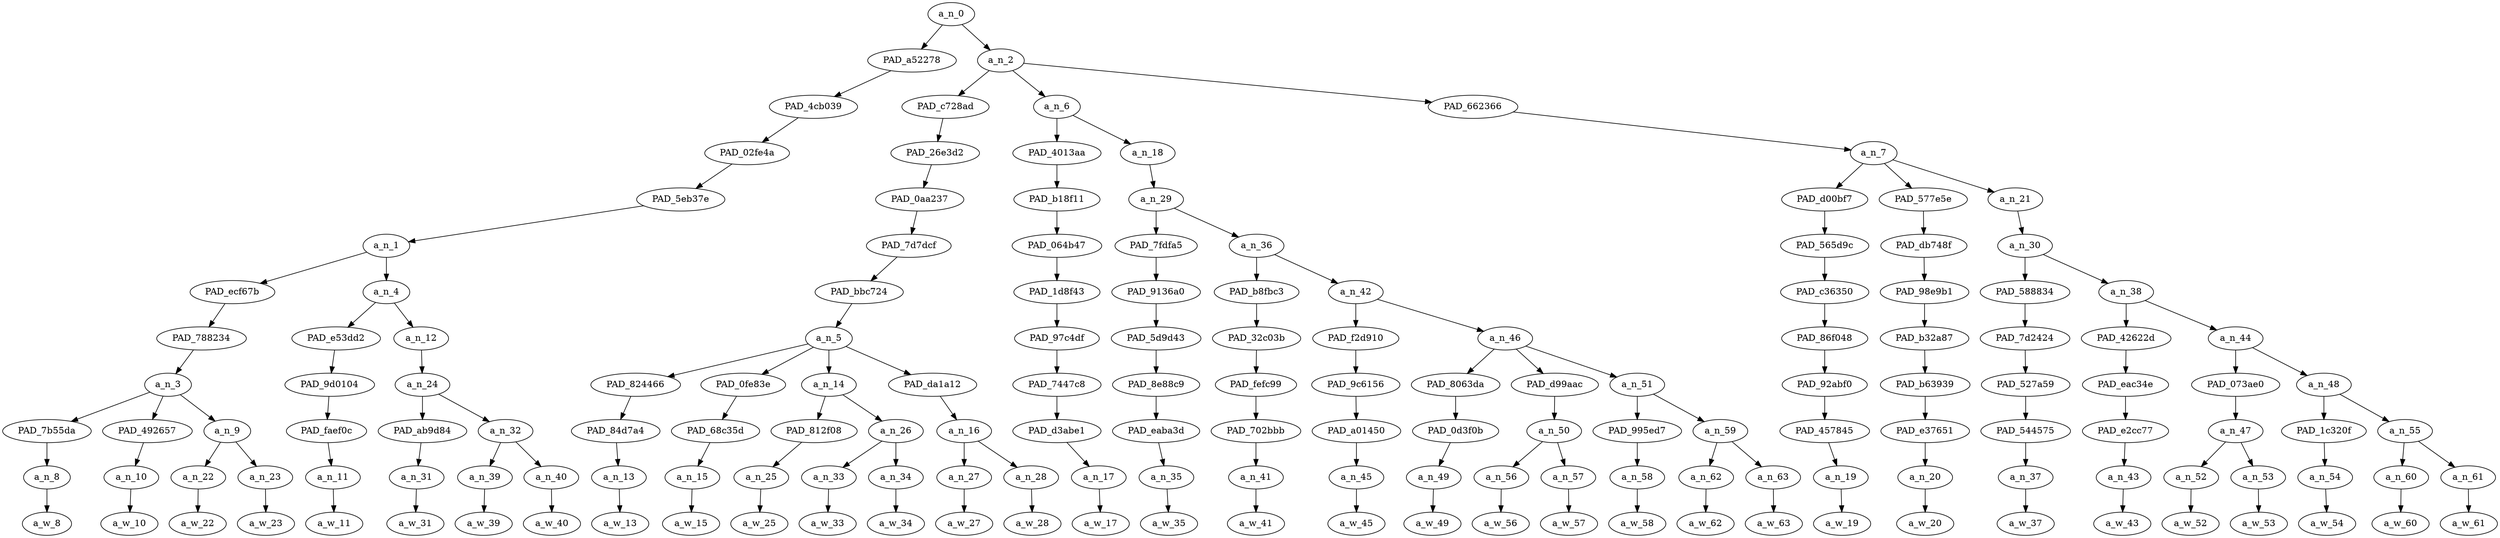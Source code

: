 strict digraph "" {
	a_n_0	[div_dir=1,
		index=0,
		level=11,
		pos="10.467881944444445,11!",
		text_span="[0, 1, 2, 3, 4, 5, 6, 7, 8, 9, 10, 11, 12, 13, 14, 15, 16, 17, 18, 19, 20, 21, 22, 23, 24, 25, 26, 27, 28, 29, 30, 31, 32, 33]",
		value=0.99999999];
	PAD_a52278	[div_dir=1,
		index=0,
		level=10,
		pos="3.1875,10!",
		text_span="[0, 1, 2, 3, 4, 5, 6, 7]",
		value=0.36515072];
	a_n_0 -> PAD_a52278;
	a_n_2	[div_dir=1,
		index=1,
		level=10,
		pos="17.74826388888889,10!",
		text_span="[8, 9, 10, 11, 12, 13, 14, 15, 16, 17, 18, 19, 20, 21, 22, 23, 24, 25, 26, 27, 28, 29, 30, 31, 32, 33]",
		value=0.63439904];
	a_n_0 -> a_n_2;
	PAD_4cb039	[div_dir=1,
		index=0,
		level=9,
		pos="3.1875,9!",
		text_span="[0, 1, 2, 3, 4, 5, 6, 7]",
		value=0.36515072];
	PAD_a52278 -> PAD_4cb039;
	PAD_02fe4a	[div_dir=1,
		index=0,
		level=8,
		pos="3.1875,8!",
		text_span="[0, 1, 2, 3, 4, 5, 6, 7]",
		value=0.36515072];
	PAD_4cb039 -> PAD_02fe4a;
	PAD_5eb37e	[div_dir=1,
		index=0,
		level=7,
		pos="3.1875,7!",
		text_span="[0, 1, 2, 3, 4, 5, 6, 7]",
		value=0.36515072];
	PAD_02fe4a -> PAD_5eb37e;
	a_n_1	[div_dir=1,
		index=0,
		level=6,
		pos="3.1875,6!",
		text_span="[0, 1, 2, 3, 4, 5, 6, 7]",
		value=0.36515072];
	PAD_5eb37e -> a_n_1;
	PAD_ecf67b	[div_dir=1,
		index=0,
		level=5,
		pos="1.5,5!",
		text_span="[0, 1, 2, 3]",
		value=0.28668984];
	a_n_1 -> PAD_ecf67b;
	a_n_4	[div_dir=1,
		index=1,
		level=5,
		pos="4.875,5!",
		text_span="[4, 5, 6, 7]",
		value=0.07793353];
	a_n_1 -> a_n_4;
	PAD_788234	[div_dir=1,
		index=0,
		level=4,
		pos="1.5,4!",
		text_span="[0, 1, 2, 3]",
		value=0.28668984];
	PAD_ecf67b -> PAD_788234;
	a_n_3	[div_dir=1,
		index=0,
		level=3,
		pos="1.5,3!",
		text_span="[0, 1, 2, 3]",
		value=0.28668984];
	PAD_788234 -> a_n_3;
	PAD_7b55da	[div_dir=1,
		index=0,
		level=2,
		pos="0.0,2!",
		text_span="[0]",
		value=0.02650469];
	a_n_3 -> PAD_7b55da;
	PAD_492657	[div_dir=1,
		index=2,
		level=2,
		pos="3.0,2!",
		text_span="[3]",
		value=0.15935766];
	a_n_3 -> PAD_492657;
	a_n_9	[div_dir=1,
		index=1,
		level=2,
		pos="1.5,2!",
		text_span="[1, 2]",
		value=0.10019208];
	a_n_3 -> a_n_9;
	a_n_8	[div_dir=1,
		index=0,
		level=1,
		pos="0.0,1!",
		text_span="[0]",
		value=0.02650469];
	PAD_7b55da -> a_n_8;
	a_w_8	[div_dir=0,
		index=0,
		level=0,
		pos="0,0!",
		text_span="[0]",
		value=the];
	a_n_8 -> a_w_8;
	a_n_10	[div_dir=1,
		index=3,
		level=1,
		pos="3.0,1!",
		text_span="[3]",
		value=0.15935766];
	PAD_492657 -> a_n_10;
	a_w_10	[div_dir=0,
		index=3,
		level=0,
		pos="3,0!",
		text_span="[3]",
		value=paki];
	a_n_10 -> a_w_10;
	a_n_22	[div_dir=1,
		index=1,
		level=1,
		pos="1.0,1!",
		text_span="[1]",
		value=0.04351229];
	a_n_9 -> a_n_22;
	a_n_23	[div_dir=1,
		index=2,
		level=1,
		pos="2.0,1!",
		text_span="[2]",
		value=0.05644027];
	a_n_9 -> a_n_23;
	a_w_22	[div_dir=0,
		index=1,
		level=0,
		pos="1,0!",
		text_span="[1]",
		value=dirty];
	a_n_22 -> a_w_22;
	a_w_23	[div_dir=0,
		index=2,
		level=0,
		pos="2,0!",
		text_span="[2]",
		value=wee];
	a_n_23 -> a_w_23;
	PAD_e53dd2	[div_dir=1,
		index=1,
		level=4,
		pos="4.0,4!",
		text_span="[4]",
		value=0.01854061];
	a_n_4 -> PAD_e53dd2;
	a_n_12	[div_dir=1,
		index=2,
		level=4,
		pos="5.75,4!",
		text_span="[5, 6, 7]",
		value=0.05931711];
	a_n_4 -> a_n_12;
	PAD_9d0104	[div_dir=1,
		index=1,
		level=3,
		pos="4.0,3!",
		text_span="[4]",
		value=0.01854061];
	PAD_e53dd2 -> PAD_9d0104;
	PAD_faef0c	[div_dir=1,
		index=3,
		level=2,
		pos="4.0,2!",
		text_span="[4]",
		value=0.01854061];
	PAD_9d0104 -> PAD_faef0c;
	a_n_11	[div_dir=1,
		index=4,
		level=1,
		pos="4.0,1!",
		text_span="[4]",
		value=0.01854061];
	PAD_faef0c -> a_n_11;
	a_w_11	[div_dir=0,
		index=4,
		level=0,
		pos="4,0!",
		text_span="[4]",
		value=that];
	a_n_11 -> a_w_11;
	a_n_24	[div_dir=1,
		index=2,
		level=3,
		pos="5.75,3!",
		text_span="[5, 6, 7]",
		value=0.05924522];
	a_n_12 -> a_n_24;
	PAD_ab9d84	[div_dir=1,
		index=4,
		level=2,
		pos="5.0,2!",
		text_span="[5]",
		value=0.02230455];
	a_n_24 -> PAD_ab9d84;
	a_n_32	[div_dir=1,
		index=5,
		level=2,
		pos="6.5,2!",
		text_span="[6, 7]",
		value=0.03686877];
	a_n_24 -> a_n_32;
	a_n_31	[div_dir=1,
		index=5,
		level=1,
		pos="5.0,1!",
		text_span="[5]",
		value=0.02230455];
	PAD_ab9d84 -> a_n_31;
	a_w_31	[div_dir=0,
		index=5,
		level=0,
		pos="5,0!",
		text_span="[5]",
		value=lives];
	a_n_31 -> a_w_31;
	a_n_39	[div_dir=1,
		index=6,
		level=1,
		pos="6.0,1!",
		text_span="[6]",
		value=0.02124515];
	a_n_32 -> a_n_39;
	a_n_40	[div_dir=-1,
		index=7,
		level=1,
		pos="7.0,1!",
		text_span="[7]",
		value=0.01555931];
	a_n_32 -> a_n_40;
	a_w_39	[div_dir=0,
		index=6,
		level=0,
		pos="6,0!",
		text_span="[6]",
		value=beside];
	a_n_39 -> a_w_39;
	a_w_40	[div_dir=0,
		index=7,
		level=0,
		pos="7,0!",
		text_span="[7]",
		value=me];
	a_n_40 -> a_w_40;
	PAD_c728ad	[div_dir=1,
		index=1,
		level=9,
		pos="10.8125,9!",
		text_span="[8, 9, 10, 11, 12, 13, 14]",
		value=0.11343566];
	a_n_2 -> PAD_c728ad;
	a_n_6	[div_dir=1,
		index=2,
		level=9,
		pos="16.046875,9!",
		text_span="[15, 16, 17, 18, 19, 20, 21, 22, 23, 24]",
		value=0.25123386];
	a_n_2 -> a_n_6;
	PAD_662366	[div_dir=1,
		index=3,
		level=9,
		pos="26.385416666666668,9!",
		text_span="[25, 26, 27, 28, 29, 30, 31, 32, 33]",
		value=0.26950671];
	a_n_2 -> PAD_662366;
	PAD_26e3d2	[div_dir=1,
		index=1,
		level=8,
		pos="10.8125,8!",
		text_span="[8, 9, 10, 11, 12, 13, 14]",
		value=0.11343566];
	PAD_c728ad -> PAD_26e3d2;
	PAD_0aa237	[div_dir=1,
		index=1,
		level=7,
		pos="10.8125,7!",
		text_span="[8, 9, 10, 11, 12, 13, 14]",
		value=0.11343566];
	PAD_26e3d2 -> PAD_0aa237;
	PAD_7d7dcf	[div_dir=1,
		index=1,
		level=6,
		pos="10.8125,6!",
		text_span="[8, 9, 10, 11, 12, 13, 14]",
		value=0.11343566];
	PAD_0aa237 -> PAD_7d7dcf;
	PAD_bbc724	[div_dir=1,
		index=2,
		level=5,
		pos="10.8125,5!",
		text_span="[8, 9, 10, 11, 12, 13, 14]",
		value=0.11343566];
	PAD_7d7dcf -> PAD_bbc724;
	a_n_5	[div_dir=1,
		index=3,
		level=4,
		pos="10.8125,4!",
		text_span="[8, 9, 10, 11, 12, 13, 14]",
		value=0.11343566];
	PAD_bbc724 -> a_n_5;
	PAD_824466	[div_dir=1,
		index=3,
		level=3,
		pos="8.0,3!",
		text_span="[8]",
		value=0.01366534];
	a_n_5 -> PAD_824466;
	PAD_0fe83e	[div_dir=1,
		index=5,
		level=3,
		pos="12.0,3!",
		text_span="[12]",
		value=0.01710641];
	a_n_5 -> PAD_0fe83e;
	a_n_14	[div_dir=1,
		index=4,
		level=3,
		pos="9.75,3!",
		text_span="[9, 10, 11]",
		value=0.04576893];
	a_n_5 -> a_n_14;
	PAD_da1a12	[div_dir=-1,
		index=6,
		level=3,
		pos="13.5,3!",
		text_span="[13, 14]",
		value=0.03683364];
	a_n_5 -> PAD_da1a12;
	PAD_84d7a4	[div_dir=1,
		index=6,
		level=2,
		pos="8.0,2!",
		text_span="[8]",
		value=0.01366534];
	PAD_824466 -> PAD_84d7a4;
	a_n_13	[div_dir=1,
		index=8,
		level=1,
		pos="8.0,1!",
		text_span="[8]",
		value=0.01366534];
	PAD_84d7a4 -> a_n_13;
	a_w_13	[div_dir=0,
		index=8,
		level=0,
		pos="8,0!",
		text_span="[8]",
		value=came];
	a_n_13 -> a_w_13;
	PAD_68c35d	[div_dir=1,
		index=9,
		level=2,
		pos="12.0,2!",
		text_span="[12]",
		value=0.01710641];
	PAD_0fe83e -> PAD_68c35d;
	a_n_15	[div_dir=1,
		index=12,
		level=1,
		pos="12.0,1!",
		text_span="[12]",
		value=0.01710641];
	PAD_68c35d -> a_n_15;
	a_w_15	[div_dir=0,
		index=12,
		level=0,
		pos="12,0!",
		text_span="[12]",
		value=there];
	a_n_15 -> a_w_15;
	PAD_812f08	[div_dir=-1,
		index=7,
		level=2,
		pos="9.0,2!",
		text_span="[9]",
		value=0.01157185];
	a_n_14 -> PAD_812f08;
	a_n_26	[div_dir=1,
		index=8,
		level=2,
		pos="10.5,2!",
		text_span="[10, 11]",
		value=0.03415777];
	a_n_14 -> a_n_26;
	a_n_25	[div_dir=-1,
		index=9,
		level=1,
		pos="9.0,1!",
		text_span="[9]",
		value=0.01157185];
	PAD_812f08 -> a_n_25;
	a_w_25	[div_dir=0,
		index=9,
		level=0,
		pos="9,0!",
		text_span="[9]",
		value=to];
	a_n_25 -> a_w_25;
	a_n_33	[div_dir=1,
		index=10,
		level=1,
		pos="10.0,1!",
		text_span="[10]",
		value=0.01502126];
	a_n_26 -> a_n_33;
	a_n_34	[div_dir=1,
		index=11,
		level=1,
		pos="11.0,1!",
		text_span="[11]",
		value=0.01907898];
	a_n_26 -> a_n_34;
	a_w_33	[div_dir=0,
		index=10,
		level=0,
		pos="10,0!",
		text_span="[10]",
		value=my];
	a_n_33 -> a_w_33;
	a_w_34	[div_dir=0,
		index=11,
		level=0,
		pos="11,0!",
		text_span="[11]",
		value=house];
	a_n_34 -> a_w_34;
	a_n_16	[div_dir=-1,
		index=10,
		level=2,
		pos="13.5,2!",
		text_span="[13, 14]",
		value=0.03683364];
	PAD_da1a12 -> a_n_16;
	a_n_27	[div_dir=-1,
		index=13,
		level=1,
		pos="13.0,1!",
		text_span="[13]",
		value=0.01521496];
	a_n_16 -> a_n_27;
	a_n_28	[div_dir=1,
		index=14,
		level=1,
		pos="14.0,1!",
		text_span="[14]",
		value=0.02160859];
	a_n_16 -> a_n_28;
	a_w_27	[div_dir=0,
		index=13,
		level=0,
		pos="13,0!",
		text_span="[13]",
		value=very];
	a_n_27 -> a_w_27;
	a_w_28	[div_dir=0,
		index=14,
		level=0,
		pos="14,0!",
		text_span="[14]",
		value=upset];
	a_n_28 -> a_w_28;
	PAD_4013aa	[div_dir=-1,
		index=2,
		level=8,
		pos="15.0,8!",
		text_span="[15]",
		value=0.02435222];
	a_n_6 -> PAD_4013aa;
	a_n_18	[div_dir=1,
		index=3,
		level=8,
		pos="17.09375,8!",
		text_span="[16, 17, 18, 19, 20, 21, 22, 23, 24]",
		value=0.22670923];
	a_n_6 -> a_n_18;
	PAD_b18f11	[div_dir=-1,
		index=2,
		level=7,
		pos="15.0,7!",
		text_span="[15]",
		value=0.02435222];
	PAD_4013aa -> PAD_b18f11;
	PAD_064b47	[div_dir=-1,
		index=2,
		level=6,
		pos="15.0,6!",
		text_span="[15]",
		value=0.02435222];
	PAD_b18f11 -> PAD_064b47;
	PAD_1d8f43	[div_dir=-1,
		index=3,
		level=5,
		pos="15.0,5!",
		text_span="[15]",
		value=0.02435222];
	PAD_064b47 -> PAD_1d8f43;
	PAD_97c4df	[div_dir=-1,
		index=4,
		level=4,
		pos="15.0,4!",
		text_span="[15]",
		value=0.02435222];
	PAD_1d8f43 -> PAD_97c4df;
	PAD_7447c8	[div_dir=-1,
		index=7,
		level=3,
		pos="15.0,3!",
		text_span="[15]",
		value=0.02435222];
	PAD_97c4df -> PAD_7447c8;
	PAD_d3abe1	[div_dir=-1,
		index=11,
		level=2,
		pos="15.0,2!",
		text_span="[15]",
		value=0.02435222];
	PAD_7447c8 -> PAD_d3abe1;
	a_n_17	[div_dir=-1,
		index=15,
		level=1,
		pos="15.0,1!",
		text_span="[15]",
		value=0.02435222];
	PAD_d3abe1 -> a_n_17;
	a_w_17	[div_dir=0,
		index=15,
		level=0,
		pos="15,0!",
		text_span="[15]",
		value=said];
	a_n_17 -> a_w_17;
	a_n_29	[div_dir=1,
		index=3,
		level=7,
		pos="17.09375,7!",
		text_span="[16, 17, 18, 19, 20, 21, 22, 23, 24]",
		value=0.22650651];
	a_n_18 -> a_n_29;
	PAD_7fdfa5	[div_dir=1,
		index=3,
		level=6,
		pos="16.0,6!",
		text_span="[16]",
		value=0.08754966];
	a_n_29 -> PAD_7fdfa5;
	a_n_36	[div_dir=1,
		index=4,
		level=6,
		pos="18.1875,6!",
		text_span="[17, 18, 19, 20, 21, 22, 23, 24]",
		value=0.13875412];
	a_n_29 -> a_n_36;
	PAD_9136a0	[div_dir=1,
		index=4,
		level=5,
		pos="16.0,5!",
		text_span="[16]",
		value=0.08754966];
	PAD_7fdfa5 -> PAD_9136a0;
	PAD_5d9d43	[div_dir=1,
		index=5,
		level=4,
		pos="16.0,4!",
		text_span="[16]",
		value=0.08754966];
	PAD_9136a0 -> PAD_5d9d43;
	PAD_8e88c9	[div_dir=1,
		index=8,
		level=3,
		pos="16.0,3!",
		text_span="[16]",
		value=0.08754966];
	PAD_5d9d43 -> PAD_8e88c9;
	PAD_eaba3d	[div_dir=1,
		index=12,
		level=2,
		pos="16.0,2!",
		text_span="[16]",
		value=0.08754966];
	PAD_8e88c9 -> PAD_eaba3d;
	a_n_35	[div_dir=1,
		index=16,
		level=1,
		pos="16.0,1!",
		text_span="[16]",
		value=0.08754966];
	PAD_eaba3d -> a_n_35;
	a_w_35	[div_dir=0,
		index=16,
		level=0,
		pos="16,0!",
		text_span="[16]",
		value=racists];
	a_n_35 -> a_w_35;
	PAD_b8fbc3	[div_dir=1,
		index=5,
		level=5,
		pos="17.0,5!",
		text_span="[17]",
		value=0.01643250];
	a_n_36 -> PAD_b8fbc3;
	a_n_42	[div_dir=1,
		index=6,
		level=5,
		pos="19.375,5!",
		text_span="[18, 19, 20, 21, 22, 23, 24]",
		value=0.12221265];
	a_n_36 -> a_n_42;
	PAD_32c03b	[div_dir=1,
		index=6,
		level=4,
		pos="17.0,4!",
		text_span="[17]",
		value=0.01643250];
	PAD_b8fbc3 -> PAD_32c03b;
	PAD_fefc99	[div_dir=1,
		index=9,
		level=3,
		pos="17.0,3!",
		text_span="[17]",
		value=0.01643250];
	PAD_32c03b -> PAD_fefc99;
	PAD_702bbb	[div_dir=1,
		index=13,
		level=2,
		pos="17.0,2!",
		text_span="[17]",
		value=0.01643250];
	PAD_fefc99 -> PAD_702bbb;
	a_n_41	[div_dir=1,
		index=17,
		level=1,
		pos="17.0,1!",
		text_span="[17]",
		value=0.01643250];
	PAD_702bbb -> a_n_41;
	a_w_41	[div_dir=0,
		index=17,
		level=0,
		pos="17,0!",
		text_span="[17]",
		value=have];
	a_n_41 -> a_w_41;
	PAD_f2d910	[div_dir=-1,
		index=7,
		level=4,
		pos="18.0,4!",
		text_span="[18]",
		value=0.01327331];
	a_n_42 -> PAD_f2d910;
	a_n_46	[div_dir=1,
		index=8,
		level=4,
		pos="20.75,4!",
		text_span="[19, 20, 21, 22, 23, 24]",
		value=0.10883600];
	a_n_42 -> a_n_46;
	PAD_9c6156	[div_dir=-1,
		index=10,
		level=3,
		pos="18.0,3!",
		text_span="[18]",
		value=0.01327331];
	PAD_f2d910 -> PAD_9c6156;
	PAD_a01450	[div_dir=-1,
		index=14,
		level=2,
		pos="18.0,2!",
		text_span="[18]",
		value=0.01327331];
	PAD_9c6156 -> PAD_a01450;
	a_n_45	[div_dir=-1,
		index=18,
		level=1,
		pos="18.0,1!",
		text_span="[18]",
		value=0.01327331];
	PAD_a01450 -> a_n_45;
	a_w_45	[div_dir=0,
		index=18,
		level=0,
		pos="18,0!",
		text_span="[18]",
		value=been];
	a_n_45 -> a_w_45;
	PAD_8063da	[div_dir=-1,
		index=11,
		level=3,
		pos="19.0,3!",
		text_span="[19]",
		value=0.01513772];
	a_n_46 -> PAD_8063da;
	PAD_d99aac	[div_dir=-1,
		index=12,
		level=3,
		pos="20.5,3!",
		text_span="[20, 21]",
		value=0.04253122];
	a_n_46 -> PAD_d99aac;
	a_n_51	[div_dir=1,
		index=13,
		level=3,
		pos="22.75,3!",
		text_span="[22, 23, 24]",
		value=0.05105546];
	a_n_46 -> a_n_51;
	PAD_0d3f0b	[div_dir=-1,
		index=15,
		level=2,
		pos="19.0,2!",
		text_span="[19]",
		value=0.01513772];
	PAD_8063da -> PAD_0d3f0b;
	a_n_49	[div_dir=-1,
		index=19,
		level=1,
		pos="19.0,1!",
		text_span="[19]",
		value=0.01513772];
	PAD_0d3f0b -> a_n_49;
	a_w_49	[div_dir=0,
		index=19,
		level=0,
		pos="19,0!",
		text_span="[19]",
		value=putting];
	a_n_49 -> a_w_49;
	a_n_50	[div_dir=-1,
		index=16,
		level=2,
		pos="20.5,2!",
		text_span="[20, 21]",
		value=0.04253122];
	PAD_d99aac -> a_n_50;
	a_n_56	[div_dir=1,
		index=20,
		level=1,
		pos="20.0,1!",
		text_span="[20]",
		value=0.01942940];
	a_n_50 -> a_n_56;
	a_n_57	[div_dir=-1,
		index=21,
		level=1,
		pos="21.0,1!",
		text_span="[21]",
		value=0.02309756];
	a_n_50 -> a_n_57;
	a_w_56	[div_dir=0,
		index=20,
		level=0,
		pos="20,0!",
		text_span="[20]",
		value=threatening];
	a_n_56 -> a_w_56;
	a_w_57	[div_dir=0,
		index=21,
		level=0,
		pos="21,0!",
		text_span="[21]",
		value=letters];
	a_n_57 -> a_w_57;
	PAD_995ed7	[div_dir=1,
		index=17,
		level=2,
		pos="22.0,2!",
		text_span="[22]",
		value=0.01533567];
	a_n_51 -> PAD_995ed7;
	a_n_59	[div_dir=1,
		index=18,
		level=2,
		pos="23.5,2!",
		text_span="[23, 24]",
		value=0.03555358];
	a_n_51 -> a_n_59;
	a_n_58	[div_dir=1,
		index=22,
		level=1,
		pos="22.0,1!",
		text_span="[22]",
		value=0.01533567];
	PAD_995ed7 -> a_n_58;
	a_w_58	[div_dir=0,
		index=22,
		level=0,
		pos="22,0!",
		text_span="[22]",
		value=through];
	a_n_58 -> a_w_58;
	a_n_62	[div_dir=1,
		index=23,
		level=1,
		pos="23.0,1!",
		text_span="[23]",
		value=0.01521261];
	a_n_59 -> a_n_62;
	a_n_63	[div_dir=1,
		index=24,
		level=1,
		pos="24.0,1!",
		text_span="[24]",
		value=0.02019831];
	a_n_59 -> a_n_63;
	a_w_62	[div_dir=0,
		index=23,
		level=0,
		pos="23,0!",
		text_span="[23]",
		value=his];
	a_n_62 -> a_w_62;
	a_w_63	[div_dir=0,
		index=24,
		level=0,
		pos="24,0!",
		text_span="[24]",
		value=door];
	a_n_63 -> a_w_63;
	a_n_7	[div_dir=1,
		index=4,
		level=8,
		pos="26.385416666666668,8!",
		text_span="[25, 26, 27, 28, 29, 30, 31, 32, 33]",
		value=0.26950671];
	PAD_662366 -> a_n_7;
	PAD_d00bf7	[div_dir=-1,
		index=4,
		level=7,
		pos="25.0,7!",
		text_span="[25]",
		value=0.02246409];
	a_n_7 -> PAD_d00bf7;
	PAD_577e5e	[div_dir=1,
		index=5,
		level=7,
		pos="26.0,7!",
		text_span="[26]",
		value=0.01659043];
	a_n_7 -> PAD_577e5e;
	a_n_21	[div_dir=1,
		index=6,
		level=7,
		pos="28.15625,7!",
		text_span="[27, 28, 29, 30, 31, 32, 33]",
		value=0.23031174];
	a_n_7 -> a_n_21;
	PAD_565d9c	[div_dir=-1,
		index=5,
		level=6,
		pos="25.0,6!",
		text_span="[25]",
		value=0.02246409];
	PAD_d00bf7 -> PAD_565d9c;
	PAD_c36350	[div_dir=-1,
		index=7,
		level=5,
		pos="25.0,5!",
		text_span="[25]",
		value=0.02246409];
	PAD_565d9c -> PAD_c36350;
	PAD_86f048	[div_dir=-1,
		index=9,
		level=4,
		pos="25.0,4!",
		text_span="[25]",
		value=0.02246409];
	PAD_c36350 -> PAD_86f048;
	PAD_92abf0	[div_dir=-1,
		index=14,
		level=3,
		pos="25.0,3!",
		text_span="[25]",
		value=0.02246409];
	PAD_86f048 -> PAD_92abf0;
	PAD_457845	[div_dir=-1,
		index=19,
		level=2,
		pos="25.0,2!",
		text_span="[25]",
		value=0.02246409];
	PAD_92abf0 -> PAD_457845;
	a_n_19	[div_dir=-1,
		index=25,
		level=1,
		pos="25.0,1!",
		text_span="[25]",
		value=0.02246409];
	PAD_457845 -> a_n_19;
	a_w_19	[div_dir=0,
		index=25,
		level=0,
		pos="25,0!",
		text_span="[25]",
		value=turns];
	a_n_19 -> a_w_19;
	PAD_db748f	[div_dir=1,
		index=6,
		level=6,
		pos="26.0,6!",
		text_span="[26]",
		value=0.01659043];
	PAD_577e5e -> PAD_db748f;
	PAD_98e9b1	[div_dir=1,
		index=8,
		level=5,
		pos="26.0,5!",
		text_span="[26]",
		value=0.01659043];
	PAD_db748f -> PAD_98e9b1;
	PAD_b32a87	[div_dir=1,
		index=10,
		level=4,
		pos="26.0,4!",
		text_span="[26]",
		value=0.01659043];
	PAD_98e9b1 -> PAD_b32a87;
	PAD_b63939	[div_dir=1,
		index=15,
		level=3,
		pos="26.0,3!",
		text_span="[26]",
		value=0.01659043];
	PAD_b32a87 -> PAD_b63939;
	PAD_e37651	[div_dir=1,
		index=20,
		level=2,
		pos="26.0,2!",
		text_span="[26]",
		value=0.01659043];
	PAD_b63939 -> PAD_e37651;
	a_n_20	[div_dir=1,
		index=26,
		level=1,
		pos="26.0,1!",
		text_span="[26]",
		value=0.01659043];
	PAD_e37651 -> a_n_20;
	a_w_20	[div_dir=0,
		index=26,
		level=0,
		pos="26,0!",
		text_span="[26]",
		value=out];
	a_n_20 -> a_w_20;
	a_n_30	[div_dir=1,
		index=7,
		level=6,
		pos="28.15625,6!",
		text_span="[27, 28, 29, 30, 31, 32, 33]",
		value=0.23015818];
	a_n_21 -> a_n_30;
	PAD_588834	[div_dir=1,
		index=9,
		level=5,
		pos="27.0,5!",
		text_span="[27]",
		value=0.02658011];
	a_n_30 -> PAD_588834;
	a_n_38	[div_dir=1,
		index=10,
		level=5,
		pos="29.3125,5!",
		text_span="[28, 29, 30, 31, 32, 33]",
		value=0.20342451];
	a_n_30 -> a_n_38;
	PAD_7d2424	[div_dir=1,
		index=11,
		level=4,
		pos="27.0,4!",
		text_span="[27]",
		value=0.02658011];
	PAD_588834 -> PAD_7d2424;
	PAD_527a59	[div_dir=1,
		index=16,
		level=3,
		pos="27.0,3!",
		text_span="[27]",
		value=0.02658011];
	PAD_7d2424 -> PAD_527a59;
	PAD_544575	[div_dir=1,
		index=21,
		level=2,
		pos="27.0,2!",
		text_span="[27]",
		value=0.02658011];
	PAD_527a59 -> PAD_544575;
	a_n_37	[div_dir=1,
		index=27,
		level=1,
		pos="27.0,1!",
		text_span="[27]",
		value=0.02658011];
	PAD_544575 -> a_n_37;
	a_w_37	[div_dir=0,
		index=27,
		level=0,
		pos="27,0!",
		text_span="[27]",
		value=it];
	a_n_37 -> a_w_37;
	PAD_42622d	[div_dir=1,
		index=12,
		level=4,
		pos="28.0,4!",
		text_span="[28]",
		value=0.01754621];
	a_n_38 -> PAD_42622d;
	a_n_44	[div_dir=1,
		index=13,
		level=4,
		pos="30.625,4!",
		text_span="[29, 30, 31, 32, 33]",
		value=0.18572841];
	a_n_38 -> a_n_44;
	PAD_eac34e	[div_dir=1,
		index=17,
		level=3,
		pos="28.0,3!",
		text_span="[28]",
		value=0.01754621];
	PAD_42622d -> PAD_eac34e;
	PAD_e2cc77	[div_dir=1,
		index=22,
		level=2,
		pos="28.0,2!",
		text_span="[28]",
		value=0.01754621];
	PAD_eac34e -> PAD_e2cc77;
	a_n_43	[div_dir=1,
		index=28,
		level=1,
		pos="28.0,1!",
		text_span="[28]",
		value=0.01754621];
	PAD_e2cc77 -> a_n_43;
	a_w_43	[div_dir=0,
		index=28,
		level=0,
		pos="28,0!",
		text_span="[28]",
		value=was];
	a_n_43 -> a_w_43;
	PAD_073ae0	[div_dir=1,
		index=18,
		level=3,
		pos="29.5,3!",
		text_span="[29, 30]",
		value=0.05295849];
	a_n_44 -> PAD_073ae0;
	a_n_48	[div_dir=1,
		index=19,
		level=3,
		pos="31.75,3!",
		text_span="[31, 32, 33]",
		value=0.13261229];
	a_n_44 -> a_n_48;
	a_n_47	[div_dir=1,
		index=23,
		level=2,
		pos="29.5,2!",
		text_span="[29, 30]",
		value=0.05295849];
	PAD_073ae0 -> a_n_47;
	a_n_52	[div_dir=1,
		index=29,
		level=1,
		pos="29.0,1!",
		text_span="[29]",
		value=0.01614671];
	a_n_47 -> a_n_52;
	a_n_53	[div_dir=1,
		index=30,
		level=1,
		pos="30.0,1!",
		text_span="[30]",
		value=0.03675921];
	a_n_47 -> a_n_53;
	a_w_52	[div_dir=0,
		index=29,
		level=0,
		pos="29,0!",
		text_span="[29]",
		value=a];
	a_n_52 -> a_w_52;
	a_w_53	[div_dir=0,
		index=30,
		level=0,
		pos="30,0!",
		text_span="[30]",
		value=fiver];
	a_n_53 -> a_w_53;
	PAD_1c320f	[div_dir=1,
		index=24,
		level=2,
		pos="31.0,2!",
		text_span="[31]",
		value=0.02352662];
	a_n_48 -> PAD_1c320f;
	a_n_55	[div_dir=1,
		index=25,
		level=2,
		pos="32.5,2!",
		text_span="[32, 33]",
		value=0.10892488];
	a_n_48 -> a_n_55;
	a_n_54	[div_dir=1,
		index=31,
		level=1,
		pos="31.0,1!",
		text_span="[31]",
		value=0.02352662];
	PAD_1c320f -> a_n_54;
	a_w_54	[div_dir=0,
		index=31,
		level=0,
		pos="31,0!",
		text_span="[31]",
		value=off];
	a_n_54 -> a_w_54;
	a_n_60	[div_dir=1,
		index=32,
		level=1,
		pos="32.0,1!",
		text_span="[32]",
		value=0.04580542];
	a_n_55 -> a_n_60;
	a_n_61	[div_dir=1,
		index=33,
		level=1,
		pos="33.0,1!",
		text_span="[33]",
		value=0.06297950];
	a_n_55 -> a_n_61;
	a_w_60	[div_dir=0,
		index=32,
		level=0,
		pos="32,0!",
		text_span="[32]",
		value=soap];
	a_n_60 -> a_w_60;
	a_w_61	[div_dir=0,
		index=33,
		level=0,
		pos="33,0!",
		text_span="[33]",
		value=coupons];
	a_n_61 -> a_w_61;
}

